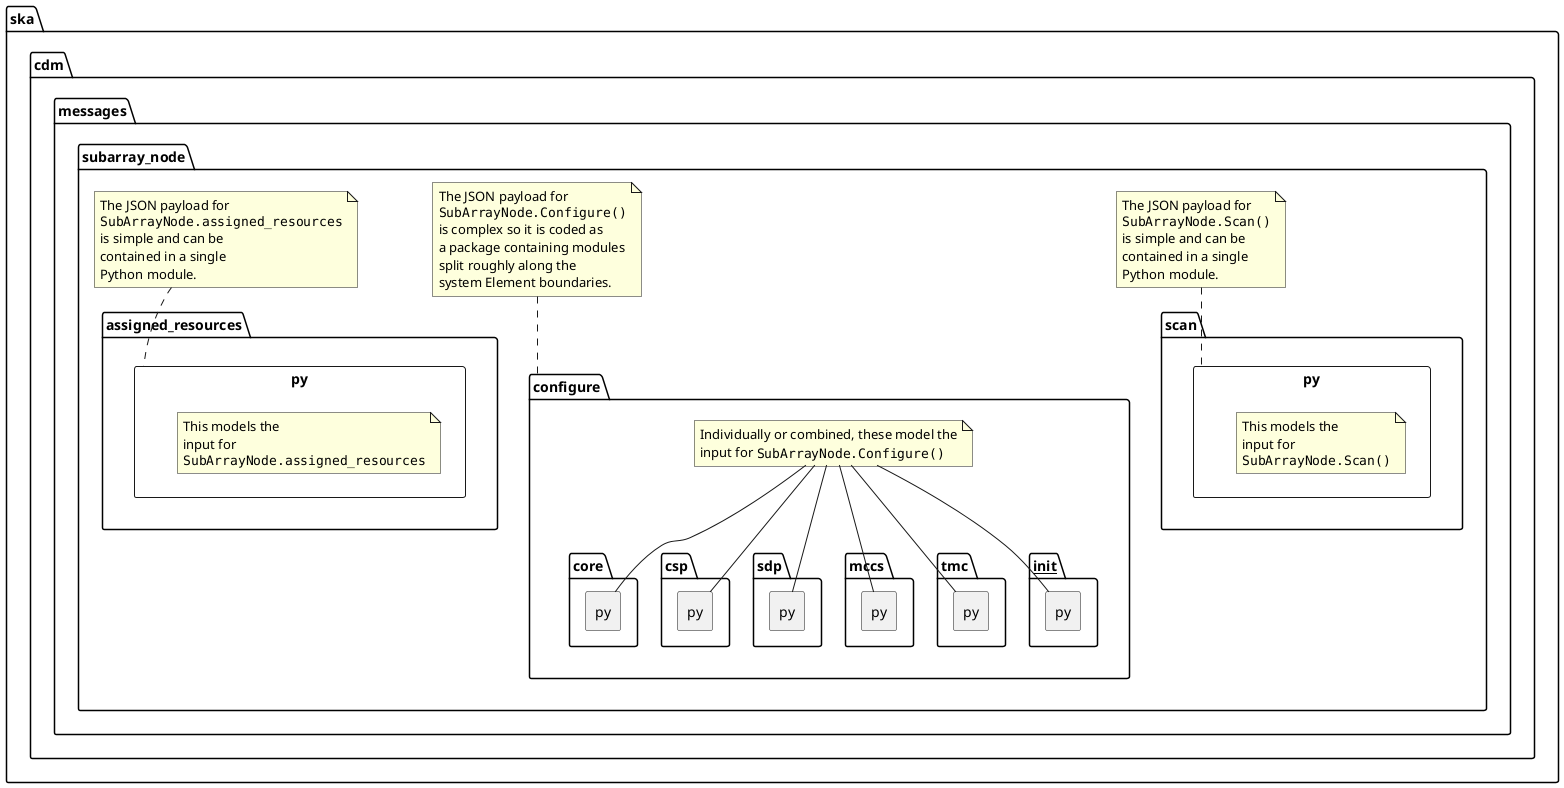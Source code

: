 @startuml
hide empty members

package ska.cdm.messages.subarray_node {
        package scan.py <<Rectangle>> {
		note as N1
			This models the
			input for
			""SubArrayNode.Scan()""
		end note
	}
	note top of scan.py
		The JSON payload for
		""SubArrayNode.Scan()""
		is simple and can be
		contained in a single
		Python module.
	end note

	package configure {
		package core.py <<Rectangle>> {
		}

		package csp.py <<Rectangle>> {
		}

		package sdp.py <<Rectangle>> {
		}

        package mccs.py <<Rectangle>> {
        }

		package tmc.py <<Rectangle>> {
		}

		package __init__.py <<Rectangle>> {
		}

		note as N2
			Individually or combined, these model the
			input for ""SubArrayNode.Configure()""
		end note

		N2 -- __init__.py
		N2 -- core.py
		N2 -- csp.py
		N2 -- sdp.py
		N2 -- mccs.py
		N2 -- tmc.py
	}
	note top of configure
		The JSON payload for
		""SubArrayNode.Configure()""
		is complex so it is coded as
		a package containing modules
		split roughly along the
		system Element boundaries.
	end note

	package assigned_resources.py <<Rectangle>> {
		note as N3
			This models the
			input for
			""SubArrayNode.assigned_resources""
		end note
	}
	note top of assigned_resources.py
		The JSON payload for
		""SubArrayNode.assigned_resources""
		is simple and can be
		contained in a single
		Python module.
	end note
}

@enduml
